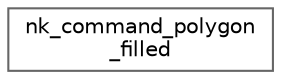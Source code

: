 digraph "类继承关系图"
{
 // LATEX_PDF_SIZE
  bgcolor="transparent";
  edge [fontname=Helvetica,fontsize=10,labelfontname=Helvetica,labelfontsize=10];
  node [fontname=Helvetica,fontsize=10,shape=box,height=0.2,width=0.4];
  rankdir="LR";
  Node0 [id="Node000000",label="nk_command_polygon\l_filled",height=0.2,width=0.4,color="grey40", fillcolor="white", style="filled",URL="$structnk__command__polygon__filled.html",tooltip=" "];
}
